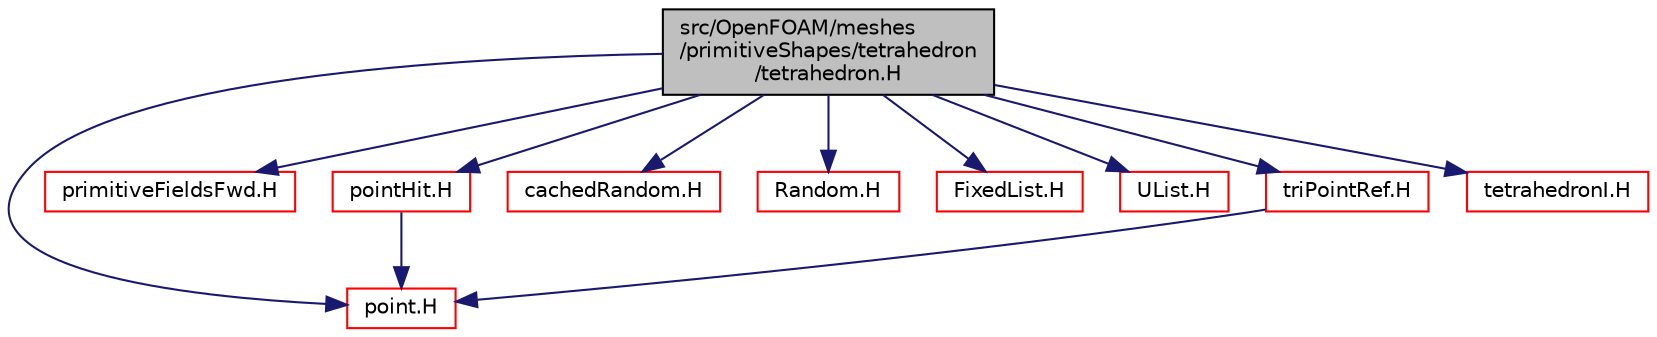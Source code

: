 digraph "src/OpenFOAM/meshes/primitiveShapes/tetrahedron/tetrahedron.H"
{
  bgcolor="transparent";
  edge [fontname="Helvetica",fontsize="10",labelfontname="Helvetica",labelfontsize="10"];
  node [fontname="Helvetica",fontsize="10",shape=record];
  Node1 [label="src/OpenFOAM/meshes\l/primitiveShapes/tetrahedron\l/tetrahedron.H",height=0.2,width=0.4,color="black", fillcolor="grey75", style="filled", fontcolor="black"];
  Node1 -> Node2 [color="midnightblue",fontsize="10",style="solid",fontname="Helvetica"];
  Node2 [label="point.H",height=0.2,width=0.4,color="red",URL="$a08774.html"];
  Node1 -> Node3 [color="midnightblue",fontsize="10",style="solid",fontname="Helvetica"];
  Node3 [label="primitiveFieldsFwd.H",height=0.2,width=0.4,color="red",URL="$a07963.html",tooltip="Forward declarations of the specialisations of Field<T> for scalar, vector and tensor. "];
  Node1 -> Node4 [color="midnightblue",fontsize="10",style="solid",fontname="Helvetica"];
  Node4 [label="pointHit.H",height=0.2,width=0.4,color="red",URL="$a08765.html"];
  Node4 -> Node2 [color="midnightblue",fontsize="10",style="solid",fontname="Helvetica"];
  Node1 -> Node5 [color="midnightblue",fontsize="10",style="solid",fontname="Helvetica"];
  Node5 [label="cachedRandom.H",height=0.2,width=0.4,color="red",URL="$a08915.html"];
  Node1 -> Node6 [color="midnightblue",fontsize="10",style="solid",fontname="Helvetica"];
  Node6 [label="Random.H",height=0.2,width=0.4,color="red",URL="$a08919.html"];
  Node1 -> Node7 [color="midnightblue",fontsize="10",style="solid",fontname="Helvetica"];
  Node7 [label="FixedList.H",height=0.2,width=0.4,color="red",URL="$a07630.html"];
  Node1 -> Node8 [color="midnightblue",fontsize="10",style="solid",fontname="Helvetica"];
  Node8 [label="UList.H",height=0.2,width=0.4,color="red",URL="$a07669.html"];
  Node1 -> Node9 [color="midnightblue",fontsize="10",style="solid",fontname="Helvetica"];
  Node9 [label="triPointRef.H",height=0.2,width=0.4,color="red",URL="$a08791.html"];
  Node9 -> Node2 [color="midnightblue",fontsize="10",style="solid",fontname="Helvetica"];
  Node1 -> Node10 [color="midnightblue",fontsize="10",style="solid",fontname="Helvetica"];
  Node10 [label="tetrahedronI.H",height=0.2,width=0.4,color="red",URL="$a08786.html"];
}
